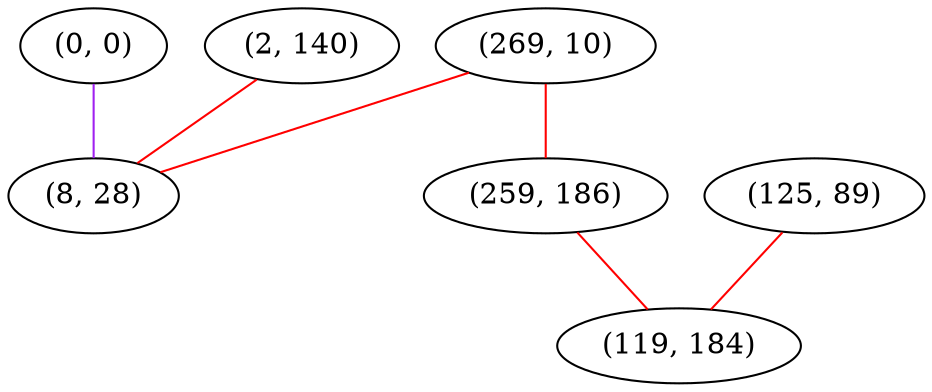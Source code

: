 graph "" {
"(0, 0)";
"(269, 10)";
"(2, 140)";
"(8, 28)";
"(125, 89)";
"(259, 186)";
"(119, 184)";
"(0, 0)" -- "(8, 28)"  [color=purple, key=0, weight=4];
"(269, 10)" -- "(259, 186)"  [color=red, key=0, weight=1];
"(269, 10)" -- "(8, 28)"  [color=red, key=0, weight=1];
"(2, 140)" -- "(8, 28)"  [color=red, key=0, weight=1];
"(125, 89)" -- "(119, 184)"  [color=red, key=0, weight=1];
"(259, 186)" -- "(119, 184)"  [color=red, key=0, weight=1];
}
